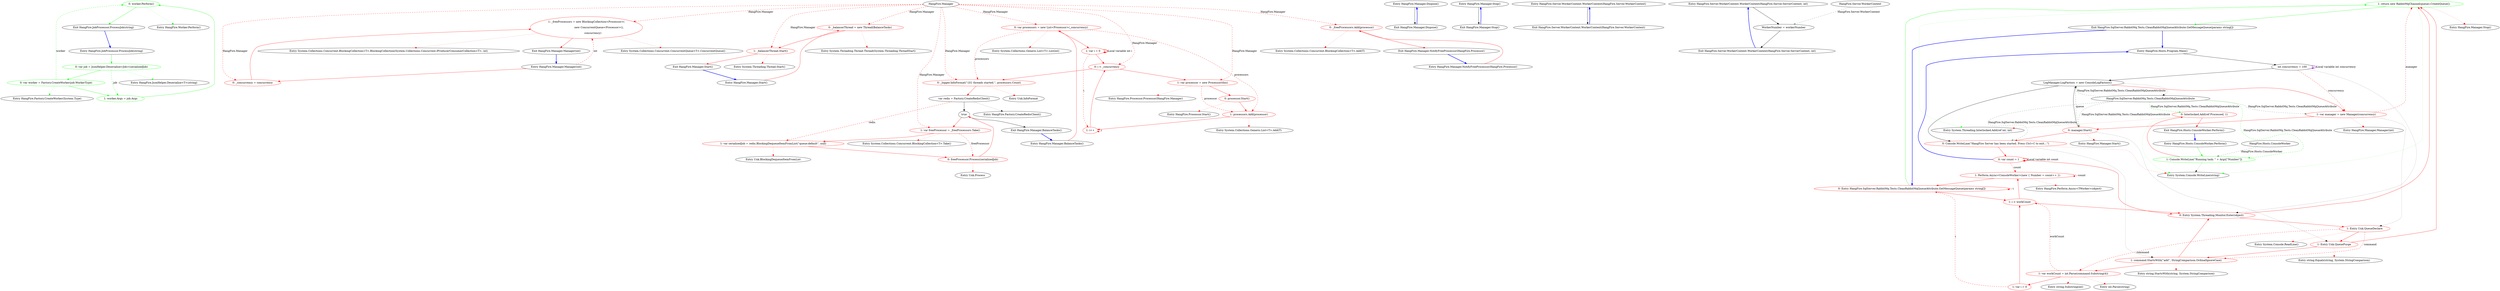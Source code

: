 digraph  {
m0_8 [cluster="HangFire.Worker.Perform()", file="JobProcessor.cs", label="Entry HangFire.Worker.Perform()", span="9-9"];
m0_6 [cluster="HangFire.JsonHelper.Deserialize<T>(string)", file="JobProcessor.cs", label="Entry HangFire.JsonHelper.Deserialize<T>(string)", span="11-11"];
m0_7 [cluster="HangFire.Factory.CreateWorker(System.Type)", file="JobProcessor.cs", label="Entry HangFire.Factory.CreateWorker(System.Type)", span="20-20"];
m0_0 [cluster="HangFire.JobProcessor.ProcessJob(string)", file="JobProcessor.cs", label="Entry HangFire.JobProcessor.ProcessJob(string)", span="4-4"];
m0_1 [cluster="HangFire.JobProcessor.ProcessJob(string)", color=green, community=0, file="JobProcessor.cs", label="0: var job = JsonHelper.Deserialize<Job>(serializedJob)", span="6-6"];
m0_2 [cluster="HangFire.JobProcessor.ProcessJob(string)", color=green, community=0, file="JobProcessor.cs", label="0: var worker = Factory.CreateWorker(job.WorkerType)", span="8-8"];
m0_3 [cluster="HangFire.JobProcessor.ProcessJob(string)", color=green, community=0, file="JobProcessor.cs", label="1: worker.Args = job.Args", span="10-10"];
m0_4 [cluster="HangFire.JobProcessor.ProcessJob(string)", color=green, community=0, file="JobProcessor.cs", label="0: worker.Perform()", span="13-13"];
m0_5 [cluster="HangFire.JobProcessor.ProcessJob(string)", file="JobProcessor.cs", label="Exit HangFire.JobProcessor.ProcessJob(string)", span="4-4"];
m1_5 [cluster="System.Collections.Concurrent.ConcurrentQueue<T>.ConcurrentQueue()", file="Manager.cs", label="Entry System.Collections.Concurrent.ConcurrentQueue<T>.ConcurrentQueue()", span="0-0"];
m1_14 [cluster="HangFire.Manager.Dispose()", file="Manager.cs", label="Entry HangFire.Manager.Dispose()", span="36-36"];
m1_15 [cluster="HangFire.Manager.Dispose()", file="Manager.cs", label="Exit HangFire.Manager.Dispose()", span="36-36"];
m1_35 [cluster="System.Collections.Generic.List<T>.List(int)", file="Manager.cs", label="Entry System.Collections.Generic.List<T>.List(int)", span="0-0"];
m1_43 [cluster="Unk.Process", file="Manager.cs", label="Entry Unk.Process", span=""];
m1_0 [cluster="HangFire.Manager.Manager(int)", file="Manager.cs", label="Entry HangFire.Manager.Manager(int)", span="16-16"];
m1_1 [cluster="HangFire.Manager.Manager(int)", color=red, community=0, file="Manager.cs", label="0: _concurrency = concurrency", span="18-18"];
m1_2 [cluster="HangFire.Manager.Manager(int)", color=red, community=0, file="Manager.cs", label="1: _freeProcessors = new BlockingCollection<Processor>(\r\n                new ConcurrentQueue<Processor>(), \r\n                concurrency)", span="19-21"];
m1_3 [cluster="HangFire.Manager.Manager(int)", file="Manager.cs", label="Exit HangFire.Manager.Manager(int)", span="16-16"];
m1_6 [cluster="HangFire.Manager.Start()", file="Manager.cs", label="Entry HangFire.Manager.Start()", span="24-24"];
m1_7 [cluster="HangFire.Manager.Start()", color=red, community=0, file="Manager.cs", label="0: _balancerThread = new Thread(BalanceTasks)", span="26-26"];
m1_8 [cluster="HangFire.Manager.Start()", color=red, community=0, file="Manager.cs", label="1: _balancerThread.Start()", span="28-28"];
m1_9 [cluster="HangFire.Manager.Start()", file="Manager.cs", label="Exit HangFire.Manager.Start()", span="24-24"];
m1_38 [cluster="System.Collections.Generic.List<T>.Add(T)", file="Manager.cs", label="Entry System.Collections.Generic.List<T>.Add(T)", span="0-0"];
m1_41 [cluster="System.Collections.Concurrent.BlockingCollection<T>.Take()", file="Manager.cs", label="Entry System.Collections.Concurrent.BlockingCollection<T>.Take()", span="0-0"];
m1_20 [cluster="HangFire.Manager.BalanceTasks()", file="Manager.cs", label="Entry HangFire.Manager.BalanceTasks()", span="45-45"];
m1_21 [cluster="HangFire.Manager.BalanceTasks()", color=red, community=0, file="Manager.cs", label="0: var processors = new List<Processor>(_concurrency)", span="48-48"];
m1_22 [cluster="HangFire.Manager.BalanceTasks()", color=red, community=0, file="Manager.cs", label="1: var i = 0", span="49-49"];
m1_26 [cluster="HangFire.Manager.BalanceTasks()", color=red, community=0, file="Manager.cs", label="1: processors.Add(processor)", span="54-54"];
m1_28 [cluster="HangFire.Manager.BalanceTasks()", color=red, community=0, file="Manager.cs", label="0: _logger.InfoFormat(''{0} threads started.'', processors.Count)", span="57-57"];
m1_23 [cluster="HangFire.Manager.BalanceTasks()", color=red, community=0, file="Manager.cs", label="0: i < _concurrency", span="49-49"];
m1_27 [cluster="HangFire.Manager.BalanceTasks()", color=red, community=0, file="Manager.cs", label="1: i++", span="49-49"];
m1_24 [cluster="HangFire.Manager.BalanceTasks()", color=red, community=0, file="Manager.cs", label="1: var processor = new Processor(this)", span="51-51"];
m1_25 [cluster="HangFire.Manager.BalanceTasks()", color=red, community=0, file="Manager.cs", label="0: processor.Start()", span="52-52"];
m1_29 [cluster="HangFire.Manager.BalanceTasks()", file="Manager.cs", label="var redis = Factory.CreateRedisClient()", span="59-59"];
m1_30 [cluster="HangFire.Manager.BalanceTasks()", file="Manager.cs", label=true, span="61-61"];
m1_32 [cluster="HangFire.Manager.BalanceTasks()", color=red, community=0, file="Manager.cs", label="1: var serializedJob = redis.BlockingDequeueItemFromList(''queue:default'', null)", span="70-70"];
m1_31 [cluster="HangFire.Manager.BalanceTasks()", color=red, community=0, file="Manager.cs", label="1: var freeProcessor = _freeProcessors.Take()", span="66-66"];
m1_33 [cluster="HangFire.Manager.BalanceTasks()", color=red, community=0, file="Manager.cs", label="0: freeProcessor.Process(serializedJob)", span="71-71"];
m1_34 [cluster="HangFire.Manager.BalanceTasks()", file="Manager.cs", label="Exit HangFire.Manager.BalanceTasks()", span="45-45"];
m1_19 [cluster="System.Collections.Concurrent.BlockingCollection<T>.Add(T)", file="Manager.cs", label="Entry System.Collections.Concurrent.BlockingCollection<T>.Add(T)", span="0-0"];
m1_4 [cluster="System.Collections.Concurrent.BlockingCollection<T>.BlockingCollection(System.Collections.Concurrent.IProducerConsumerCollection<T>, int)", file="Manager.cs", label="Entry System.Collections.Concurrent.BlockingCollection<T>.BlockingCollection(System.Collections.Concurrent.IProducerConsumerCollection<T>, int)", span="0-0"];
m1_11 [cluster="System.Threading.Thread.Start()", file="Manager.cs", label="Entry System.Threading.Thread.Start()", span="0-0"];
m1_39 [cluster="Unk.InfoFormat", file="Manager.cs", label="Entry Unk.InfoFormat", span=""];
m1_36 [cluster="HangFire.Processor.Processor(HangFire.Manager)", file="Manager.cs", label="Entry HangFire.Processor.Processor(HangFire.Manager)", span="17-17"];
m1_40 [cluster="HangFire.Factory.CreateRedisClient()", file="Manager.cs", label="Entry HangFire.Factory.CreateRedisClient()", span="15-15"];
m1_42 [cluster="Unk.BlockingDequeueItemFromList", file="Manager.cs", label="Entry Unk.BlockingDequeueItemFromList", span=""];
m1_16 [cluster="HangFire.Manager.NotifyFreeProcessor(HangFire.Processor)", file="Manager.cs", label="Entry HangFire.Manager.NotifyFreeProcessor(HangFire.Processor)", span="40-40"];
m1_17 [cluster="HangFire.Manager.NotifyFreeProcessor(HangFire.Processor)", color=red, community=0, file="Manager.cs", label="0: _freeProcessors.Add(processor)", span="42-42"];
m1_18 [cluster="HangFire.Manager.NotifyFreeProcessor(HangFire.Processor)", file="Manager.cs", label="Exit HangFire.Manager.NotifyFreeProcessor(HangFire.Processor)", span="40-40"];
m1_37 [cluster="HangFire.Processor.Start()", file="Manager.cs", label="Entry HangFire.Processor.Start()", span="22-22"];
m1_12 [cluster="HangFire.Manager.Stop()", file="Manager.cs", label="Entry HangFire.Manager.Stop()", span="31-31"];
m1_13 [cluster="HangFire.Manager.Stop()", file="Manager.cs", label="Exit HangFire.Manager.Stop()", span="31-31"];
m1_10 [cluster="System.Threading.Thread.Thread(System.Threading.ThreadStart)", file="Manager.cs", label="Entry System.Threading.Thread.Thread(System.Threading.ThreadStart)", span="0-0"];
m1_44 [file="Manager.cs", label="HangFire.Manager", span=""];
m2_0 [cluster="HangFire.Server.WorkerContext.WorkerContext(HangFire.Server.WorkerContext)", file="Processor.cs", label="Entry HangFire.Server.WorkerContext.WorkerContext(HangFire.Server.WorkerContext)", span="8-8"];
m2_1 [cluster="HangFire.Server.WorkerContext.WorkerContext(HangFire.Server.WorkerContext)", file="Processor.cs", label="Exit HangFire.Server.WorkerContext.WorkerContext(HangFire.Server.WorkerContext)", span="8-8"];
m2_2 [cluster="HangFire.Server.WorkerContext.WorkerContext(HangFire.Server.ServerContext, int)", file="Processor.cs", label="Entry HangFire.Server.WorkerContext.WorkerContext(HangFire.Server.ServerContext, int)", span="13-13"];
m2_3 [cluster="HangFire.Server.WorkerContext.WorkerContext(HangFire.Server.ServerContext, int)", file="Processor.cs", label="WorkerNumber = workerNumber", span="16-16"];
m2_4 [cluster="HangFire.Server.WorkerContext.WorkerContext(HangFire.Server.ServerContext, int)", file="Processor.cs", label="Exit HangFire.Server.WorkerContext.WorkerContext(HangFire.Server.ServerContext, int)", span="13-13"];
m2_5 [file="Processor.cs", label="HangFire.Server.WorkerContext", span=""];
m3_5 [cluster="System.Threading.Interlocked.Add(ref int, int)", file="Program.cs", label="Entry System.Threading.Interlocked.Add(ref int, int)", span="0-0"];
m3_6 [cluster="HangFire.Hosts.Program.Main()", file="Program.cs", label="Entry HangFire.Hosts.Program.Main()", span="21-21"];
m3_8 [cluster="HangFire.Hosts.Program.Main()", file="Program.cs", label="LogManager.LogFactory = new ConsoleLogFactory()", span="24-24"];
m3_9 [cluster="HangFire.Hosts.Program.Main()", color=red, community=0, file="Program.cs", label="1: var manager = new Manager(concurrency)", span="26-26"];
m3_10 [cluster="HangFire.Hosts.Program.Main()", color=red, community=0, file="Program.cs", label="0: manager.Start()", span="28-28"];
m3_11 [cluster="HangFire.Hosts.Program.Main()", color=red, community=0, file="Program.cs", label="0: Console.WriteLine(''HangFire Server has been started. Press Ctrl+C to exit...'')", span="29-29"];
m3_7 [cluster="HangFire.Hosts.Program.Main()", file="Program.cs", label="int concurrency = 100", span="23-23"];
m3_12 [cluster="HangFire.Hosts.Program.Main()", color=red, community=0, file="Program.cs", label="0: var count = 1", span="31-31"];
m3_32 [cluster="HangFire.Perform.Async<TWorker>(object)", file="Program.cs", label="Entry HangFire.Perform.Async<TWorker>(object)", span="10-10"];
m3_16 [cluster="HangFire.Hosts.Program.Main()", color=red, community=0, file="Program.cs", label="1: command.StartsWith(''add'', StringComparison.OrdinalIgnoreCase)", span="46-46"];
m3_4 [cluster="System.Console.WriteLine(string)", file="Program.cs", label="Entry System.Console.WriteLine(string)", span="0-0"];
m3_22 [cluster="HangFire.SqlServer.RabbitMq.Tests.CleanRabbitMqQueueAttribute.GetMessageQueue(params string[])", color=green, community=0, file="Program.cs", label="1: return new RabbitMqChannel(queue).CreateQueue();", span="38-38"];
m3_13 [cluster="System.Threading.Monitor.Enter(object)", color=red, community=0, file="Program.cs", label="0: Entry System.Threading.Monitor.Enter(object)", span="0-0"];
m3_20 [cluster="HangFire.Hosts.Program.Main()", color=red, community=0, file="Program.cs", label="1: Perform.Async<ConsoleWorker>(new { Number = count++ })", span="51-51"];
m3_14 [cluster="Unk.QueueDeclare", color=red, community=0, file="Program.cs", label="1: Entry Unk.QueueDeclare", span=""];
m3_15 [cluster="Unk.QueuePurge", color=red, community=1, file="Program.cs", label="1: Entry Unk.QueuePurge", span=""];
m3_17 [cluster="HangFire.Hosts.Program.Main()", color=red, community=0, file="Program.cs", label="1: var workCount = int.Parse(command.Substring(4))", span="48-48"];
m3_18 [cluster="HangFire.Hosts.Program.Main()", color=red, community=0, file="Program.cs", label="1: var i = 0", span="49-49"];
m3_19 [cluster="HangFire.Hosts.Program.Main()", color=red, community=0, file="Program.cs", label="1: i < workCount", span="49-49"];
m3_21 [cluster="HangFire.SqlServer.RabbitMq.Tests.CleanRabbitMqQueueAttribute.GetMessageQueue(params string[])", color=red, community=0, file="Program.cs", label="0: Entry HangFire.SqlServer.RabbitMq.Tests.CleanRabbitMqQueueAttribute.GetMessageQueue(params string[])", span="36-36"];
m3_23 [cluster="HangFire.SqlServer.RabbitMq.Tests.CleanRabbitMqQueueAttribute.GetMessageQueue(params string[])", file="Program.cs", label="Exit HangFire.SqlServer.RabbitMq.Tests.CleanRabbitMqQueueAttribute.GetMessageQueue(params string[])", span="36-36"];
m3_25 [cluster="HangFire.Manager.Manager(int)", file="Program.cs", label="Entry HangFire.Manager.Manager(int)", span="16-16"];
m3_31 [cluster="int.Parse(string)", file="Program.cs", label="Entry int.Parse(string)", span="0-0"];
m3_29 [cluster="string.StartsWith(string, System.StringComparison)", file="Program.cs", label="Entry string.StartsWith(string, System.StringComparison)", span="0-0"];
m3_26 [cluster="HangFire.Manager.Start()", file="Program.cs", label="Entry HangFire.Manager.Start()", span="24-24"];
m3_27 [cluster="System.Console.ReadLine()", file="Program.cs", label="Entry System.Console.ReadLine()", span="0-0"];
m3_28 [cluster="string.Equals(string, System.StringComparison)", file="Program.cs", label="Entry string.Equals(string, System.StringComparison)", span="0-0"];
m3_0 [cluster="HangFire.Hosts.ConsoleWorker.Perform()", file="Program.cs", label="Entry HangFire.Hosts.ConsoleWorker.Perform()", span="11-11"];
m3_1 [cluster="HangFire.Hosts.ConsoleWorker.Perform()", color=green, community=0, file="Program.cs", label="1: Console.WriteLine(''Running task: '' + Args[''Number''])", span="13-13"];
m3_2 [cluster="HangFire.Hosts.ConsoleWorker.Perform()", color=red, community=0, file="Program.cs", label="0: Interlocked.Add(ref Processed, 1)", span="14-14"];
m3_3 [cluster="HangFire.Hosts.ConsoleWorker.Perform()", file="Program.cs", label="Exit HangFire.Hosts.ConsoleWorker.Perform()", span="11-11"];
m3_24 [cluster="ConsoleLogFactory.cstr", file="Program.cs", label="HangFire.SqlServer.RabbitMq.Tests.CleanRabbitMqQueueAttribute", span=""];
m3_33 [cluster="HangFire.Manager.Stop()", file="Program.cs", label="Entry HangFire.Manager.Stop()", span="31-31"];
m3_30 [cluster="string.Substring(int)", file="Program.cs", label="Entry string.Substring(int)", span="0-0"];
m3_34 [file="Program.cs", label="HangFire.Hosts.ConsoleWorker", span=""];
m0_0 -> m0_1  [color=green, key=0, style=solid];
m0_1 -> m0_2  [color=green, key=0, style=solid];
m0_1 -> m0_6  [color=green, key=2, style=dotted];
m0_1 -> m0_3  [color=green, key=1, label=job, style=dashed];
m0_2 -> m0_3  [color=green, key=0, style=solid];
m0_2 -> m0_7  [color=green, key=2, style=dotted];
m0_2 -> m0_4  [color=green, key=1, label=worker, style=dashed];
m0_3 -> m0_4  [color=green, key=0, style=solid];
m0_4 -> m0_5  [color=green, key=0, style=solid];
m0_4 -> m0_8  [color=green, key=2, style=dotted];
m0_5 -> m0_0  [color=blue, key=0, style=bold];
m1_14 -> m1_15  [key=0, style=solid];
m1_15 -> m1_14  [color=blue, key=0, style=bold];
m1_0 -> m1_1  [color=red, key=0, style=solid];
m1_0 -> m1_2  [color=red, key=1, label=int, style=dashed];
m1_1 -> m1_2  [color=red, key=0, style=solid];
m1_2 -> m1_3  [color=red, key=0, style=solid];
m1_2 -> m1_4  [color=red, key=2, style=dotted];
m1_2 -> m1_5  [color=red, key=2, style=dotted];
m1_3 -> m1_0  [color=blue, key=0, style=bold];
m1_6 -> m1_7  [color=red, key=0, style=solid];
m1_7 -> m1_8  [color=red, key=0, style=solid];
m1_7 -> m1_10  [color=red, key=2, style=dotted];
m1_8 -> m1_9  [color=red, key=0, style=solid];
m1_8 -> m1_11  [color=red, key=2, style=dotted];
m1_9 -> m1_6  [color=blue, key=0, style=bold];
m1_20 -> m1_21  [color=red, key=0, style=solid];
m1_21 -> m1_22  [color=red, key=0, style=solid];
m1_21 -> m1_35  [color=red, key=2, style=dotted];
m1_21 -> m1_26  [color=red, key=1, label=processors, style=dashed];
m1_21 -> m1_28  [color=red, key=1, label=processors, style=dashed];
m1_22 -> m1_23  [color=red, key=0, style=solid];
m1_22 -> m1_27  [color=red, key=1, label=i, style=dashed];
m1_22 -> m1_22  [color=red, key=3, label="Local variable int i", style=bold];
m1_26 -> m1_27  [color=red, key=0, style=solid];
m1_26 -> m1_38  [color=red, key=2, style=dotted];
m1_28 -> m1_29  [color=red, key=0, style=solid];
m1_28 -> m1_39  [color=red, key=2, style=dotted];
m1_23 -> m1_24  [color=red, key=0, style=solid];
m1_23 -> m1_28  [color=red, key=0, style=solid];
m1_27 -> m1_23  [color=red, key=0, style=solid];
m1_27 -> m1_27  [color=red, key=1, label=i, style=dashed];
m1_24 -> m1_25  [color=red, key=0, style=solid];
m1_24 -> m1_36  [color=red, key=2, style=dotted];
m1_24 -> m1_26  [color=red, key=1, label=processor, style=dashed];
m1_25 -> m1_26  [color=red, key=0, style=solid];
m1_25 -> m1_37  [color=red, key=2, style=dotted];
m1_29 -> m1_30  [key=0, style=solid];
m1_29 -> m1_40  [key=2, style=dotted];
m1_29 -> m1_32  [color=red, key=1, label=redis, style=dashed];
m1_30 -> m1_31  [color=red, key=0, style=solid];
m1_30 -> m1_34  [key=0, style=solid];
m1_32 -> m1_33  [color=red, key=0, style=solid];
m1_32 -> m1_42  [color=red, key=2, style=dotted];
m1_31 -> m1_32  [color=red, key=0, style=solid];
m1_31 -> m1_41  [color=red, key=2, style=dotted];
m1_31 -> m1_33  [color=red, key=1, label=freeProcessor, style=dashed];
m1_33 -> m1_30  [color=red, key=0, style=solid];
m1_33 -> m1_43  [color=red, key=2, style=dotted];
m1_34 -> m1_20  [color=blue, key=0, style=bold];
m1_16 -> m1_17  [color=red, key=0, style=solid];
m1_17 -> m1_18  [color=red, key=0, style=solid];
m1_17 -> m1_19  [color=red, key=2, style=dotted];
m1_18 -> m1_16  [color=blue, key=0, style=bold];
m1_12 -> m1_13  [key=0, style=solid];
m1_13 -> m1_12  [color=blue, key=0, style=bold];
m1_44 -> m1_1  [color=red, key=1, label="HangFire.Manager", style=dashed];
m1_44 -> m1_2  [color=red, key=1, label="HangFire.Manager", style=dashed];
m1_44 -> m1_7  [color=red, key=1, label="HangFire.Manager", style=dashed];
m1_44 -> m1_8  [color=red, key=1, label="HangFire.Manager", style=dashed];
m1_44 -> m1_17  [color=red, key=1, label="HangFire.Manager", style=dashed];
m1_44 -> m1_21  [color=red, key=1, label="HangFire.Manager", style=dashed];
m1_44 -> m1_23  [color=red, key=1, label="HangFire.Manager", style=dashed];
m1_44 -> m1_24  [color=red, key=1, label="HangFire.Manager", style=dashed];
m1_44 -> m1_28  [color=red, key=1, label="HangFire.Manager", style=dashed];
m1_44 -> m1_31  [color=red, key=1, label="HangFire.Manager", style=dashed];
m2_0 -> m2_1  [key=0, style=solid];
m2_1 -> m2_0  [color=blue, key=0, style=bold];
m2_2 -> m2_3  [key=0, style=solid];
m2_3 -> m2_4  [key=0, style=solid];
m2_4 -> m2_2  [color=blue, key=0, style=bold];
m2_5 -> m2_3  [color=darkseagreen4, key=1, label="HangFire.Server.WorkerContext", style=dashed];
m3_6 -> m3_7  [key=0, style=solid];
m3_8 -> m3_9  [color=red, key=0, style=solid];
m3_8 -> m3_11  [key=0, style=solid];
m3_8 -> m3_10  [color=darkseagreen4, key=1, label=queue, style=dashed];
m3_8 -> m3_24  [key=2, style=dotted];
m3_9 -> m3_10  [color=red, key=0, style=solid];
m3_9 -> m3_14  [key=2, style=dotted];
m3_9 -> m3_25  [color=red, key=2, style=dotted];
m3_9 -> m3_22  [color=red, key=1, label=manager, style=dashed];
m3_10 -> m3_8  [key=0, style=solid];
m3_10 -> m3_15  [key=2, style=dotted];
m3_10 -> m3_11  [color=red, key=0, style=solid];
m3_10 -> m3_26  [color=red, key=2, style=dotted];
m3_11 -> m3_12  [color=red, key=0, style=solid];
m3_11 -> m3_16  [key=2, style=dotted];
m3_11 -> m3_4  [color=red, key=2, style=dotted];
m3_7 -> m3_8  [key=0, style=solid];
m3_7 -> m3_13  [key=2, style=dotted];
m3_7 -> m3_9  [color=red, key=1, label=concurrency, style=dashed];
m3_7 -> m3_7  [color=darkorchid, key=3, label="Local variable int concurrency", style=bold];
m3_12 -> m3_6  [color=blue, key=0, style=bold];
m3_12 -> m3_13  [color=red, key=0, style=solid];
m3_12 -> m3_20  [color=red, key=1, label=count, style=dashed];
m3_12 -> m3_12  [color=red, key=3, label="Local variable int count", style=bold];
m3_16 -> m3_17  [color=red, key=0, style=solid];
m3_16 -> m3_13  [color=red, key=0, style=solid];
m3_16 -> m3_29  [color=red, key=2, style=dotted];
m3_22 -> m3_23  [color=green, key=0, style=solid];
m3_22 -> m3_33  [color=red, key=2, style=dotted];
m3_22 -> m3_4  [color=green, key=2, style=dotted];
m3_22 -> m3_5  [color=green, key=2, style=dotted];
m3_13 -> m3_14  [color=red, key=0, style=solid];
m3_13 -> m3_22  [color=red, key=0, style=solid];
m3_20 -> m3_21  [color=red, key=0, style=solid];
m3_20 -> m3_32  [color=red, key=2, style=dotted];
m3_20 -> m3_20  [color=red, key=1, label=count, style=dashed];
m3_14 -> m3_15  [color=red, key=0, style=solid];
m3_14 -> m3_27  [color=red, key=2, style=dotted];
m3_14 -> m3_16  [color=red, key=1, label=command, style=dashed];
m3_14 -> m3_17  [color=red, key=1, label=command, style=dashed];
m3_15 -> m3_16  [color=red, key=0, style=solid];
m3_15 -> m3_22  [color=red, key=0, style=solid];
m3_15 -> m3_28  [color=red, key=2, style=dotted];
m3_17 -> m3_18  [color=red, key=0, style=solid];
m3_17 -> m3_30  [color=red, key=2, style=dotted];
m3_17 -> m3_31  [color=red, key=2, style=dotted];
m3_17 -> m3_19  [color=red, key=1, label=workCount, style=dashed];
m3_18 -> m3_19  [color=red, key=0, style=solid];
m3_18 -> m3_21  [color=red, key=1, label=i, style=dashed];
m3_19 -> m3_20  [color=red, key=0, style=solid];
m3_19 -> m3_13  [color=red, key=0, style=solid];
m3_21 -> m3_19  [color=red, key=0, style=solid];
m3_21 -> m3_21  [color=red, key=1, label=i, style=dashed];
m3_21 -> m3_22  [color=green, key=0, style=solid];
m3_23 -> m3_6  [color=blue, key=0, style=bold];
m3_23 -> m3_21  [color=blue, key=0, style=bold];
m3_0 -> m3_1  [color=green, key=0, style=solid];
m3_1 -> m3_2  [color=red, key=0, style=solid];
m3_1 -> m3_4  [key=2, style=dotted];
m3_2 -> m3_3  [color=red, key=0, style=solid];
m3_2 -> m3_4  [color=green, key=2, style=dotted];
m3_2 -> m3_5  [color=red, key=2, style=dotted];
m3_3 -> m3_0  [color=blue, key=0, style=bold];
m3_24 -> m3_1  [color=green, key=1, label="HangFire.SqlServer.RabbitMq.Tests.CleanRabbitMqQueueAttribute", style=dashed];
m3_24 -> m3_2  [color=green, key=1, label="HangFire.SqlServer.RabbitMq.Tests.CleanRabbitMqQueueAttribute", style=dashed];
m3_24 -> m3_8  [color=darkseagreen4, key=1, label="HangFire.SqlServer.RabbitMq.Tests.CleanRabbitMqQueueAttribute", style=dashed];
m3_24 -> m3_9  [color=darkseagreen4, key=1, label="HangFire.SqlServer.RabbitMq.Tests.CleanRabbitMqQueueAttribute", style=dashed];
m3_24 -> m3_10  [color=darkseagreen4, key=1, label="HangFire.SqlServer.RabbitMq.Tests.CleanRabbitMqQueueAttribute", style=dashed];
m3_24 -> m3_11  [color=darkseagreen4, key=1, label="HangFire.SqlServer.RabbitMq.Tests.CleanRabbitMqQueueAttribute", style=dashed];
m3_34 -> m3_1  [color=darkseagreen4, key=1, label="HangFire.Hosts.ConsoleWorker", style=dashed];
}
